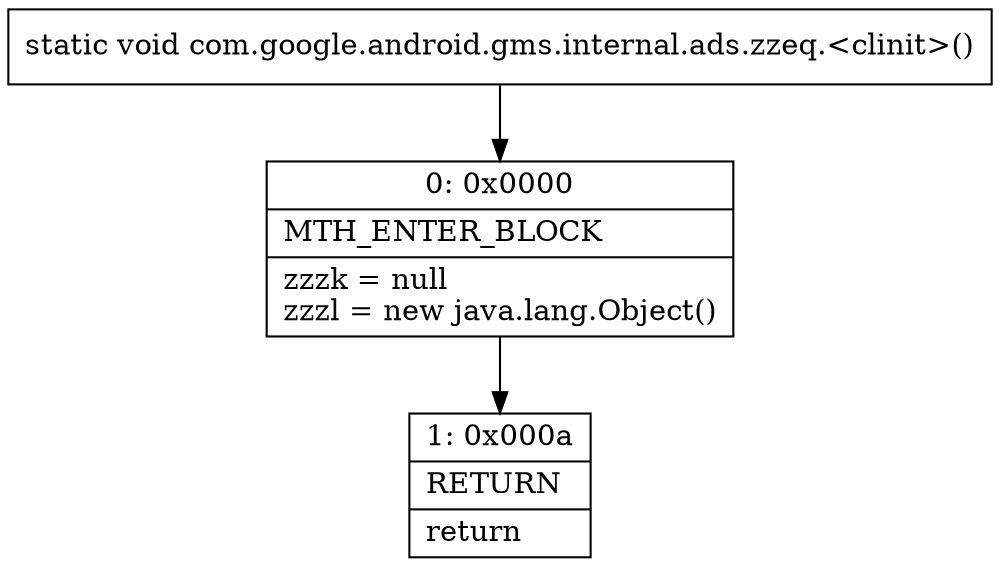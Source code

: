 digraph "CFG forcom.google.android.gms.internal.ads.zzeq.\<clinit\>()V" {
Node_0 [shape=record,label="{0\:\ 0x0000|MTH_ENTER_BLOCK\l|zzzk = null\lzzzl = new java.lang.Object()\l}"];
Node_1 [shape=record,label="{1\:\ 0x000a|RETURN\l|return\l}"];
MethodNode[shape=record,label="{static void com.google.android.gms.internal.ads.zzeq.\<clinit\>() }"];
MethodNode -> Node_0;
Node_0 -> Node_1;
}


